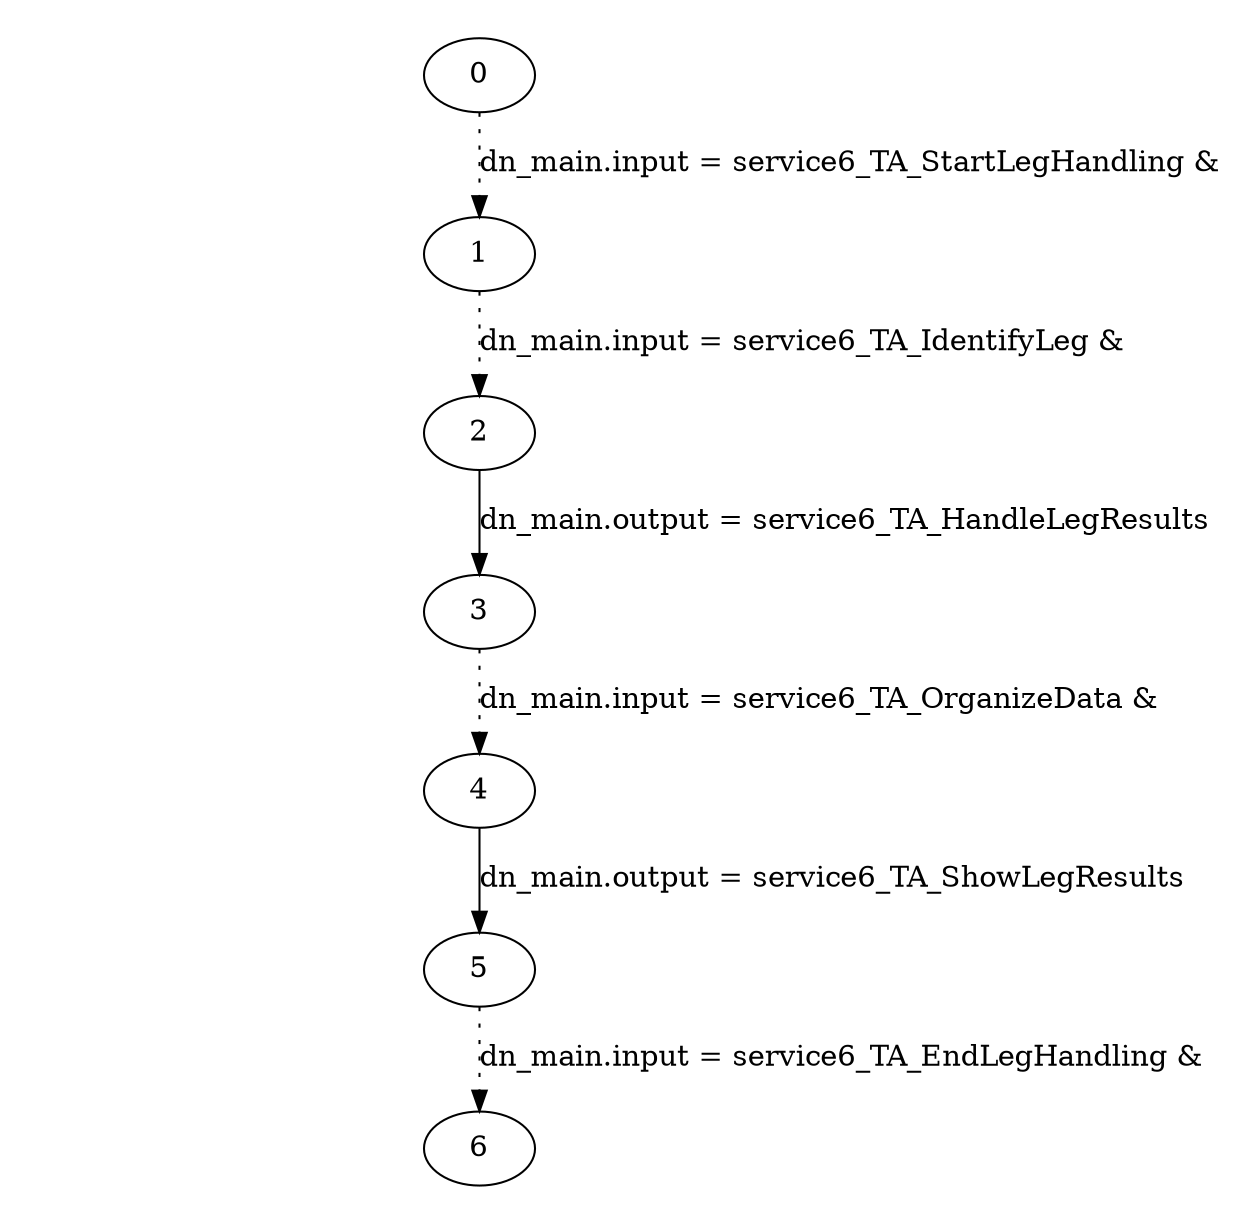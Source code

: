 digraph plan_fsm {
ratio="1.3";
margin="0.2";
size="8.0,11.4";
"0" -> "1" [style=dotted label="dn_main.input = service6_TA_StartLegHandling &\n"]
"1" -> "2" [style=dotted label="dn_main.input = service6_TA_IdentifyLeg &\n"]
"2" -> "3" [label="dn_main.output = service6_TA_HandleLegResults"]
"3" -> "4" [style=dotted label="dn_main.input = service6_TA_OrganizeData &\n"]
"4" -> "5" [label="dn_main.output = service6_TA_ShowLegResults"]
"5" -> "6" [style=dotted label="dn_main.input = service6_TA_EndLegHandling &\n"]
}

